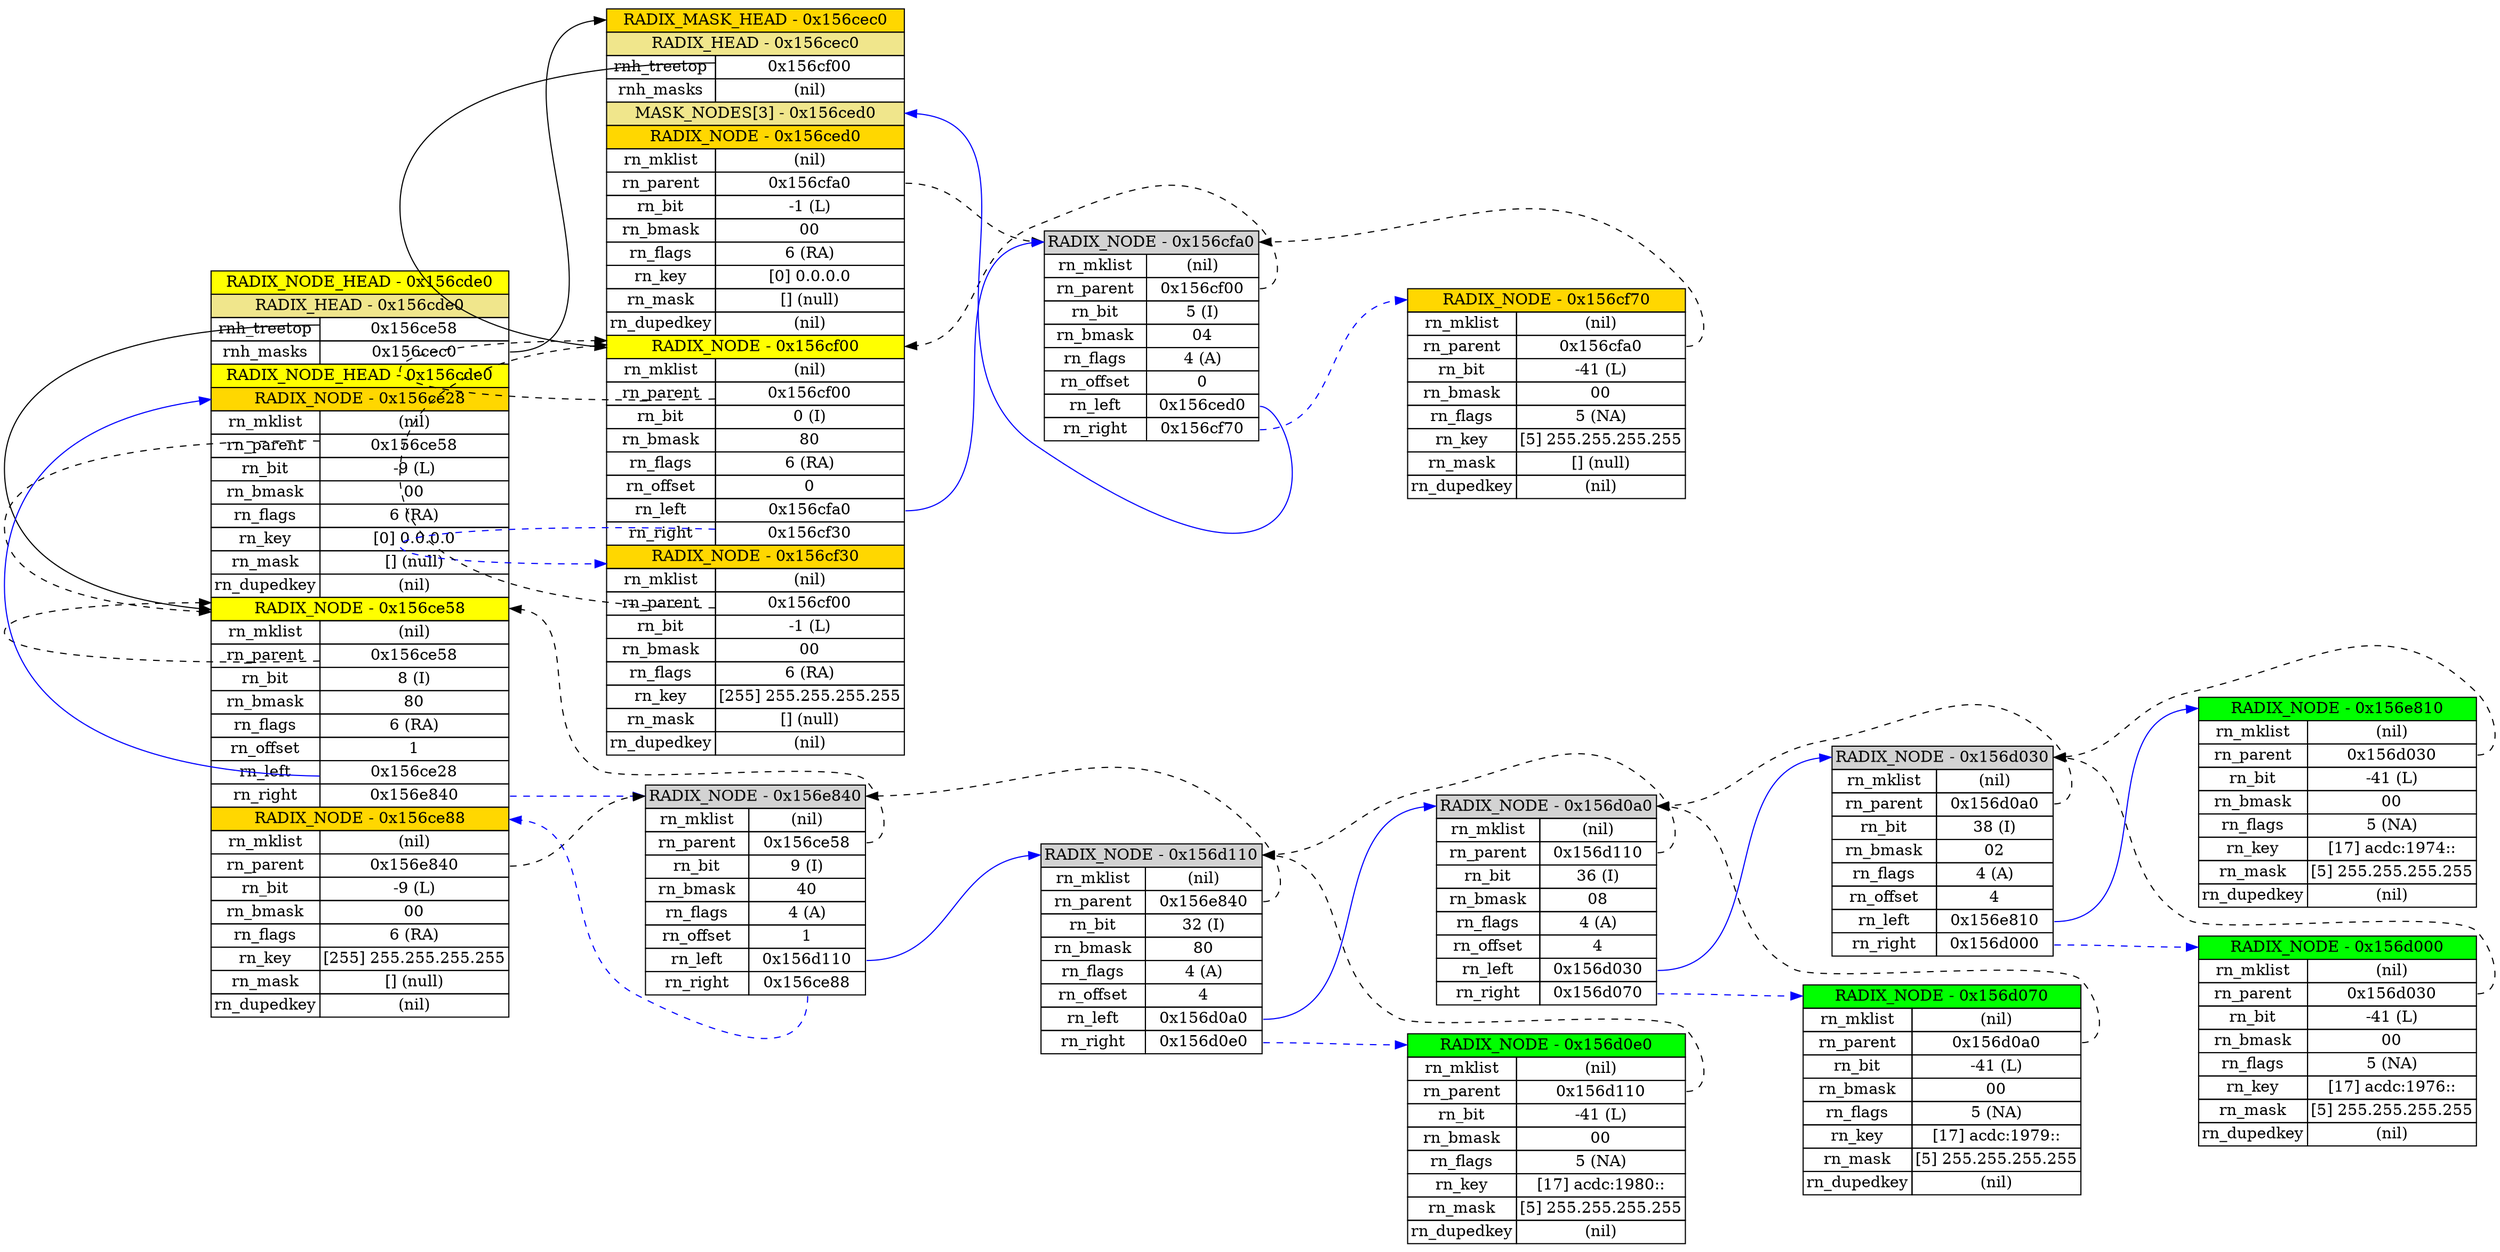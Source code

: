 digraph G {
  rankdir="LR";
  ranksep="1.0 equally";

N0x156cde0 [label=<  <TABLE BORDER="0" CELLBORDER="1" CELLSPACING="0">
    <TR><TD PORT="N0x156cde0" COLSPAN="2" BGCOLOR="yellow">RADIX_NODE_HEAD - 0x156cde0</TD></TR>
    <TR><TD PORT="N0x156cde0" COLSPAN="2" BGCOLOR="khaki">RADIX_HEAD - 0x156cde0</TD></TR>
    <TR><TD>rnh_treetop</TD><TD PORT="N0x156cde0_2">0x156ce58</TD></TR>
    <TR><TD>rnh_masks</TD><TD PORT="N0x156cde0_3">0x156cec0</TD></TR>
    <TR><TD PORT="N0x156cde0" COLSPAN="2" BGCOLOR="yellow">RADIX_NODE_HEAD - 0x156cde0</TD></TR>
    <TR><TD PORT="N0x156ce28" COLSPAN="2" BGCOLOR="gold">RADIX_NODE - 0x156ce28</TD></TR>
    <TR><TD>rn_mklist</TD><TD>(nil)</TD></TR>
    <TR><TD>rn_parent</TD><TD PORT="N0x156cde0_7">0x156ce58</TD></TR>
    <TR><TD>rn_bit</TD><TD>-9 (L)</TD></TR>
    <TR><TD>rn_bmask</TD><TD>00</TD></TR>
    <TR><TD>rn_flags</TD><TD>6 (RA)</TD></TR>
    <TR><TD>rn_key</TD><TD>[0] 0.0.0.0</TD></TR>
    <TR><TD>rn_mask</TD><TD>[] (null)</TD></TR>
    <TR><TD>rn_dupedkey</TD><TD>(nil)</TD></TR>
    <TR><TD PORT="N0x156ce58" COLSPAN="2" BGCOLOR="yellow">RADIX_NODE - 0x156ce58</TD></TR>
    <TR><TD>rn_mklist</TD><TD>(nil)</TD></TR>
    <TR><TD>rn_parent</TD><TD PORT="N0x156cde0_16">0x156ce58</TD></TR>
    <TR><TD>rn_bit</TD><TD>8 (I)</TD></TR>
    <TR><TD>rn_bmask</TD><TD>80</TD></TR>
    <TR><TD>rn_flags</TD><TD>6 (RA)</TD></TR>
    <TR><TD>rn_offset</TD><TD>1</TD></TR>
    <TR><TD>rn_left</TD><TD PORT="N0x156cde0_21">0x156ce28</TD></TR>
    <TR><TD>rn_right</TD><TD PORT="N0x156cde0_22">0x156e840</TD></TR>
    <TR><TD PORT="N0x156ce88" COLSPAN="2" BGCOLOR="gold">RADIX_NODE - 0x156ce88</TD></TR>
    <TR><TD>rn_mklist</TD><TD>(nil)</TD></TR>
    <TR><TD>rn_parent</TD><TD PORT="N0x156cde0_25">0x156e840</TD></TR>
    <TR><TD>rn_bit</TD><TD>-9 (L)</TD></TR>
    <TR><TD>rn_bmask</TD><TD>00</TD></TR>
    <TR><TD>rn_flags</TD><TD>6 (RA)</TD></TR>
    <TR><TD>rn_key</TD><TD>[255] 255.255.255.255</TD></TR>
    <TR><TD>rn_mask</TD><TD>[] (null)</TD></TR>
    <TR><TD>rn_dupedkey</TD><TD>(nil)</TD></TR>
  </TABLE>
>,shape="plaintext"];

N0x156e840 [label=<  <TABLE BORDER="0" CELLBORDER="1" CELLSPACING="0">
    <TR><TD PORT="N0x156e840" COLSPAN="2" BGCOLOR="lightgrey">RADIX_NODE - 0x156e840</TD></TR>
    <TR><TD>rn_mklist</TD><TD>(nil)</TD></TR>
    <TR><TD>rn_parent</TD><TD PORT="N0x156e840_2">0x156ce58</TD></TR>
    <TR><TD>rn_bit</TD><TD>9 (I)</TD></TR>
    <TR><TD>rn_bmask</TD><TD>40</TD></TR>
    <TR><TD>rn_flags</TD><TD>4 (A)</TD></TR>
    <TR><TD>rn_offset</TD><TD>1</TD></TR>
    <TR><TD>rn_left</TD><TD PORT="N0x156e840_7">0x156d110</TD></TR>
    <TR><TD>rn_right</TD><TD PORT="N0x156e840_8">0x156ce88</TD></TR>
  </TABLE>
>,shape="plaintext"];

N0x156d110 [label=<  <TABLE BORDER="0" CELLBORDER="1" CELLSPACING="0">
    <TR><TD PORT="N0x156d110" COLSPAN="2" BGCOLOR="lightgrey">RADIX_NODE - 0x156d110</TD></TR>
    <TR><TD>rn_mklist</TD><TD>(nil)</TD></TR>
    <TR><TD>rn_parent</TD><TD PORT="N0x156d110_2">0x156e840</TD></TR>
    <TR><TD>rn_bit</TD><TD>32 (I)</TD></TR>
    <TR><TD>rn_bmask</TD><TD>80</TD></TR>
    <TR><TD>rn_flags</TD><TD>4 (A)</TD></TR>
    <TR><TD>rn_offset</TD><TD>4</TD></TR>
    <TR><TD>rn_left</TD><TD PORT="N0x156d110_7">0x156d0a0</TD></TR>
    <TR><TD>rn_right</TD><TD PORT="N0x156d110_8">0x156d0e0</TD></TR>
  </TABLE>
>,shape="plaintext"];

N0x156d0a0 [label=<  <TABLE BORDER="0" CELLBORDER="1" CELLSPACING="0">
    <TR><TD PORT="N0x156d0a0" COLSPAN="2" BGCOLOR="lightgrey">RADIX_NODE - 0x156d0a0</TD></TR>
    <TR><TD>rn_mklist</TD><TD>(nil)</TD></TR>
    <TR><TD>rn_parent</TD><TD PORT="N0x156d0a0_2">0x156d110</TD></TR>
    <TR><TD>rn_bit</TD><TD>36 (I)</TD></TR>
    <TR><TD>rn_bmask</TD><TD>08</TD></TR>
    <TR><TD>rn_flags</TD><TD>4 (A)</TD></TR>
    <TR><TD>rn_offset</TD><TD>4</TD></TR>
    <TR><TD>rn_left</TD><TD PORT="N0x156d0a0_7">0x156d030</TD></TR>
    <TR><TD>rn_right</TD><TD PORT="N0x156d0a0_8">0x156d070</TD></TR>
  </TABLE>
>,shape="plaintext"];

N0x156d030 [label=<  <TABLE BORDER="0" CELLBORDER="1" CELLSPACING="0">
    <TR><TD PORT="N0x156d030" COLSPAN="2" BGCOLOR="lightgrey">RADIX_NODE - 0x156d030</TD></TR>
    <TR><TD>rn_mklist</TD><TD>(nil)</TD></TR>
    <TR><TD>rn_parent</TD><TD PORT="N0x156d030_2">0x156d0a0</TD></TR>
    <TR><TD>rn_bit</TD><TD>38 (I)</TD></TR>
    <TR><TD>rn_bmask</TD><TD>02</TD></TR>
    <TR><TD>rn_flags</TD><TD>4 (A)</TD></TR>
    <TR><TD>rn_offset</TD><TD>4</TD></TR>
    <TR><TD>rn_left</TD><TD PORT="N0x156d030_7">0x156e810</TD></TR>
    <TR><TD>rn_right</TD><TD PORT="N0x156d030_8">0x156d000</TD></TR>
  </TABLE>
>,shape="plaintext"];

N0x156e810 [label=<  <TABLE BORDER="0" CELLBORDER="1" CELLSPACING="0">
    <TR><TD PORT="N0x156e810" COLSPAN="2" BGCOLOR="green">RADIX_NODE - 0x156e810</TD></TR>
    <TR><TD>rn_mklist</TD><TD>(nil)</TD></TR>
    <TR><TD>rn_parent</TD><TD PORT="N0x156e810_2">0x156d030</TD></TR>
    <TR><TD>rn_bit</TD><TD>-41 (L)</TD></TR>
    <TR><TD>rn_bmask</TD><TD>00</TD></TR>
    <TR><TD>rn_flags</TD><TD>5 (NA)</TD></TR>
    <TR><TD>rn_key</TD><TD>[17] acdc:1974::</TD></TR>
    <TR><TD>rn_mask</TD><TD>[5] 255.255.255.255</TD></TR>
    <TR><TD>rn_dupedkey</TD><TD>(nil)</TD></TR>
  </TABLE>
>,shape="plaintext"];

N0x156d000 [label=<  <TABLE BORDER="0" CELLBORDER="1" CELLSPACING="0">
    <TR><TD PORT="N0x156d000" COLSPAN="2" BGCOLOR="green">RADIX_NODE - 0x156d000</TD></TR>
    <TR><TD>rn_mklist</TD><TD>(nil)</TD></TR>
    <TR><TD>rn_parent</TD><TD PORT="N0x156d000_2">0x156d030</TD></TR>
    <TR><TD>rn_bit</TD><TD>-41 (L)</TD></TR>
    <TR><TD>rn_bmask</TD><TD>00</TD></TR>
    <TR><TD>rn_flags</TD><TD>5 (NA)</TD></TR>
    <TR><TD>rn_key</TD><TD>[17] acdc:1976::</TD></TR>
    <TR><TD>rn_mask</TD><TD>[5] 255.255.255.255</TD></TR>
    <TR><TD>rn_dupedkey</TD><TD>(nil)</TD></TR>
  </TABLE>
>,shape="plaintext"];

N0x156d070 [label=<  <TABLE BORDER="0" CELLBORDER="1" CELLSPACING="0">
    <TR><TD PORT="N0x156d070" COLSPAN="2" BGCOLOR="green">RADIX_NODE - 0x156d070</TD></TR>
    <TR><TD>rn_mklist</TD><TD>(nil)</TD></TR>
    <TR><TD>rn_parent</TD><TD PORT="N0x156d070_2">0x156d0a0</TD></TR>
    <TR><TD>rn_bit</TD><TD>-41 (L)</TD></TR>
    <TR><TD>rn_bmask</TD><TD>00</TD></TR>
    <TR><TD>rn_flags</TD><TD>5 (NA)</TD></TR>
    <TR><TD>rn_key</TD><TD>[17] acdc:1979::</TD></TR>
    <TR><TD>rn_mask</TD><TD>[5] 255.255.255.255</TD></TR>
    <TR><TD>rn_dupedkey</TD><TD>(nil)</TD></TR>
  </TABLE>
>,shape="plaintext"];

N0x156d0e0 [label=<  <TABLE BORDER="0" CELLBORDER="1" CELLSPACING="0">
    <TR><TD PORT="N0x156d0e0" COLSPAN="2" BGCOLOR="green">RADIX_NODE - 0x156d0e0</TD></TR>
    <TR><TD>rn_mklist</TD><TD>(nil)</TD></TR>
    <TR><TD>rn_parent</TD><TD PORT="N0x156d0e0_2">0x156d110</TD></TR>
    <TR><TD>rn_bit</TD><TD>-41 (L)</TD></TR>
    <TR><TD>rn_bmask</TD><TD>00</TD></TR>
    <TR><TD>rn_flags</TD><TD>5 (NA)</TD></TR>
    <TR><TD>rn_key</TD><TD>[17] acdc:1980::</TD></TR>
    <TR><TD>rn_mask</TD><TD>[5] 255.255.255.255</TD></TR>
    <TR><TD>rn_dupedkey</TD><TD>(nil)</TD></TR>
  </TABLE>
>,shape="plaintext"];

N0x156cec0 [label=<  <TABLE BORDER="0" CELLBORDER="1" CELLSPACING="0">
    <TR><TD PORT="N0x156cec0" COLSPAN="2" BGCOLOR="gold">RADIX_MASK_HEAD - 0x156cec0</TD></TR>
    <TR><TD PORT="N0x156cec0" COLSPAN="2" BGCOLOR="khaki">RADIX_HEAD - 0x156cec0</TD></TR>
    <TR><TD>rnh_treetop</TD><TD PORT="N0x156cec0_2">0x156cf00</TD></TR>
    <TR><TD>rnh_masks</TD><TD>(nil)</TD></TR>
    <TR><TD PORT="N0x156ced0" COLSPAN="2" BGCOLOR="khaki">MASK_NODES[3] - 0x156ced0</TD></TR>
    <TR><TD PORT="N0x156ced0" COLSPAN="2" BGCOLOR="gold">RADIX_NODE - 0x156ced0</TD></TR>
    <TR><TD>rn_mklist</TD><TD>(nil)</TD></TR>
    <TR><TD>rn_parent</TD><TD PORT="N0x156cec0_7">0x156cfa0</TD></TR>
    <TR><TD>rn_bit</TD><TD>-1 (L)</TD></TR>
    <TR><TD>rn_bmask</TD><TD>00</TD></TR>
    <TR><TD>rn_flags</TD><TD>6 (RA)</TD></TR>
    <TR><TD>rn_key</TD><TD>[0] 0.0.0.0</TD></TR>
    <TR><TD>rn_mask</TD><TD>[] (null)</TD></TR>
    <TR><TD>rn_dupedkey</TD><TD>(nil)</TD></TR>
    <TR><TD PORT="N0x156cf00" COLSPAN="2" BGCOLOR="yellow">RADIX_NODE - 0x156cf00</TD></TR>
    <TR><TD>rn_mklist</TD><TD>(nil)</TD></TR>
    <TR><TD>rn_parent</TD><TD PORT="N0x156cec0_16">0x156cf00</TD></TR>
    <TR><TD>rn_bit</TD><TD>0 (I)</TD></TR>
    <TR><TD>rn_bmask</TD><TD>80</TD></TR>
    <TR><TD>rn_flags</TD><TD>6 (RA)</TD></TR>
    <TR><TD>rn_offset</TD><TD>0</TD></TR>
    <TR><TD>rn_left</TD><TD PORT="N0x156cec0_21">0x156cfa0</TD></TR>
    <TR><TD>rn_right</TD><TD PORT="N0x156cec0_22">0x156cf30</TD></TR>
    <TR><TD PORT="N0x156cf30" COLSPAN="2" BGCOLOR="gold">RADIX_NODE - 0x156cf30</TD></TR>
    <TR><TD>rn_mklist</TD><TD>(nil)</TD></TR>
    <TR><TD>rn_parent</TD><TD PORT="N0x156cec0_25">0x156cf00</TD></TR>
    <TR><TD>rn_bit</TD><TD>-1 (L)</TD></TR>
    <TR><TD>rn_bmask</TD><TD>00</TD></TR>
    <TR><TD>rn_flags</TD><TD>6 (RA)</TD></TR>
    <TR><TD>rn_key</TD><TD>[255] 255.255.255.255</TD></TR>
    <TR><TD>rn_mask</TD><TD>[] (null)</TD></TR>
    <TR><TD>rn_dupedkey</TD><TD>(nil)</TD></TR>
  </TABLE>
>,shape="plaintext"];

N0x156cfa0 [label=<  <TABLE BORDER="0" CELLBORDER="1" CELLSPACING="0">
    <TR><TD PORT="N0x156cfa0" COLSPAN="2" BGCOLOR="lightgrey">RADIX_NODE - 0x156cfa0</TD></TR>
    <TR><TD>rn_mklist</TD><TD>(nil)</TD></TR>
    <TR><TD>rn_parent</TD><TD PORT="N0x156cfa0_2">0x156cf00</TD></TR>
    <TR><TD>rn_bit</TD><TD>5 (I)</TD></TR>
    <TR><TD>rn_bmask</TD><TD>04</TD></TR>
    <TR><TD>rn_flags</TD><TD>4 (A)</TD></TR>
    <TR><TD>rn_offset</TD><TD>0</TD></TR>
    <TR><TD>rn_left</TD><TD PORT="N0x156cfa0_7">0x156ced0</TD></TR>
    <TR><TD>rn_right</TD><TD PORT="N0x156cfa0_8">0x156cf70</TD></TR>
  </TABLE>
>,shape="plaintext"];

N0x156cf70 [label=<  <TABLE BORDER="0" CELLBORDER="1" CELLSPACING="0">
    <TR><TD PORT="N0x156cf70" COLSPAN="2" BGCOLOR="gold">RADIX_NODE - 0x156cf70</TD></TR>
    <TR><TD>rn_mklist</TD><TD>(nil)</TD></TR>
    <TR><TD>rn_parent</TD><TD PORT="N0x156cf70_2">0x156cfa0</TD></TR>
    <TR><TD>rn_bit</TD><TD>-41 (L)</TD></TR>
    <TR><TD>rn_bmask</TD><TD>00</TD></TR>
    <TR><TD>rn_flags</TD><TD>5 (NA)</TD></TR>
    <TR><TD>rn_key</TD><TD>[5] 255.255.255.255</TD></TR>
    <TR><TD>rn_mask</TD><TD>[] (null)</TD></TR>
    <TR><TD>rn_dupedkey</TD><TD>(nil)</TD></TR>
  </TABLE>
>,shape="plaintext"];

N0x156cde0:N0x156cde0_2 -> N0x156cde0:N0x156ce58 [style="solid", color="black"]
N0x156cde0:N0x156cde0_3 -> N0x156cec0:N0x156cec0 [style="solid", color="black"]
N0x156cde0:N0x156cde0_7 -> N0x156cde0:N0x156ce58 [style="dashed"]
N0x156cde0:N0x156cde0_16 -> N0x156cde0:N0x156ce58 [style="dashed"]
N0x156cde0:N0x156cde0_21 -> N0x156cde0:N0x156ce28 [style="solid",  color="blue"]
N0x156cde0:N0x156cde0_22 -> N0x156e840:N0x156e840 [style="dashed",  color="blue"]
N0x156cde0:N0x156cde0_25 -> N0x156e840:N0x156e840 [style="dashed"]
N0x156e840:N0x156e840_2 -> N0x156cde0:N0x156ce58 [style="dashed"]
N0x156e840:N0x156e840_7 -> N0x156d110:N0x156d110 [style="solid",  color="blue"]
N0x156e840:N0x156e840_8 -> N0x156cde0:N0x156ce88 [style="dashed",  color="blue"]
N0x156d110:N0x156d110_2 -> N0x156e840:N0x156e840 [style="dashed"]
N0x156d110:N0x156d110_7 -> N0x156d0a0:N0x156d0a0 [style="solid",  color="blue"]
N0x156d110:N0x156d110_8 -> N0x156d0e0:N0x156d0e0 [style="dashed",  color="blue"]
N0x156d0a0:N0x156d0a0_2 -> N0x156d110:N0x156d110 [style="dashed"]
N0x156d0a0:N0x156d0a0_7 -> N0x156d030:N0x156d030 [style="solid",  color="blue"]
N0x156d0a0:N0x156d0a0_8 -> N0x156d070:N0x156d070 [style="dashed",  color="blue"]
N0x156d030:N0x156d030_2 -> N0x156d0a0:N0x156d0a0 [style="dashed"]
N0x156d030:N0x156d030_7 -> N0x156e810:N0x156e810 [style="solid",  color="blue"]
N0x156d030:N0x156d030_8 -> N0x156d000:N0x156d000 [style="dashed",  color="blue"]
N0x156e810:N0x156e810_2 -> N0x156d030:N0x156d030 [style="dashed"]
N0x156d000:N0x156d000_2 -> N0x156d030:N0x156d030 [style="dashed"]
N0x156d070:N0x156d070_2 -> N0x156d0a0:N0x156d0a0 [style="dashed"]
N0x156d0e0:N0x156d0e0_2 -> N0x156d110:N0x156d110 [style="dashed"]
N0x156cec0:N0x156cec0_2 -> N0x156cec0:N0x156cf00 [style="solid", color="black"]
N0x156cec0:N0x156cec0_7 -> N0x156cfa0:N0x156cfa0 [style="dashed"]
N0x156cec0:N0x156cec0_16 -> N0x156cec0:N0x156cf00 [style="dashed"]
N0x156cec0:N0x156cec0_21 -> N0x156cfa0:N0x156cfa0 [style="solid",  color="blue"]
N0x156cec0:N0x156cec0_22 -> N0x156cec0:N0x156cf30 [style="dashed",  color="blue"]
N0x156cec0:N0x156cec0_25 -> N0x156cec0:N0x156cf00 [style="dashed"]
N0x156cfa0:N0x156cfa0_2 -> N0x156cec0:N0x156cf00 [style="dashed"]
N0x156cfa0:N0x156cfa0_7 -> N0x156cec0:N0x156ced0 [style="solid",  color="blue"]
N0x156cfa0:N0x156cfa0_8 -> N0x156cf70:N0x156cf70 [style="dashed",  color="blue"]
N0x156cf70:N0x156cf70_2 -> N0x156cfa0:N0x156cfa0 [style="dashed"]
}